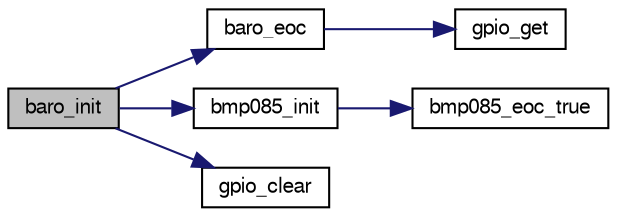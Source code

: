digraph "baro_init"
{
  edge [fontname="FreeSans",fontsize="10",labelfontname="FreeSans",labelfontsize="10"];
  node [fontname="FreeSans",fontsize="10",shape=record];
  rankdir="LR";
  Node1 [label="baro_init",height=0.2,width=0.4,color="black", fillcolor="grey75", style="filled", fontcolor="black"];
  Node1 -> Node2 [color="midnightblue",fontsize="10",style="solid",fontname="FreeSans"];
  Node2 [label="baro_eoc",height=0.2,width=0.4,color="black", fillcolor="white", style="filled",URL="$lia_2baro__board_8c.html#a4f551582db51f22b12e4d07b3fcb600f"];
  Node2 -> Node3 [color="midnightblue",fontsize="10",style="solid",fontname="FreeSans"];
  Node3 [label="gpio_get",height=0.2,width=0.4,color="black", fillcolor="white", style="filled",URL="$chibios_2mcu__periph_2gpio__arch_8h.html#afd6403990094d8cd6010b2e641a977da",tooltip="Get level of a gpio. "];
  Node1 -> Node4 [color="midnightblue",fontsize="10",style="solid",fontname="FreeSans"];
  Node4 [label="bmp085_init",height=0.2,width=0.4,color="black", fillcolor="white", style="filled",URL="$bmp085_8c.html#a0408131d52b918456c36b07d13d6a90f"];
  Node4 -> Node5 [color="midnightblue",fontsize="10",style="solid",fontname="FreeSans"];
  Node5 [label="bmp085_eoc_true",height=0.2,width=0.4,color="black", fillcolor="white", style="filled",URL="$bmp085_8c.html#ab92381db9dcd63fc57502f7ed1b91678",tooltip="Dummy function to always return TRUE on EndOfConversion check. "];
  Node1 -> Node6 [color="midnightblue",fontsize="10",style="solid",fontname="FreeSans"];
  Node6 [label="gpio_clear",height=0.2,width=0.4,color="black", fillcolor="white", style="filled",URL="$chibios_2mcu__periph_2gpio__arch_8h.html#a302a5c9e7203669d0b9db8a2952fe009",tooltip="Clear a gpio output to low level. "];
}
